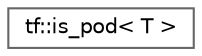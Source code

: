 digraph "类继承关系图"
{
 // LATEX_PDF_SIZE
  bgcolor="transparent";
  edge [fontname=Helvetica,fontsize=10,labelfontname=Helvetica,labelfontsize=10];
  node [fontname=Helvetica,fontsize=10,shape=box,height=0.2,width=0.4];
  rankdir="LR";
  Node0 [id="Node000000",label="tf::is_pod\< T \>",height=0.2,width=0.4,color="grey40", fillcolor="white", style="filled",URL="$structtf_1_1is__pod.html",tooltip=" "];
}
